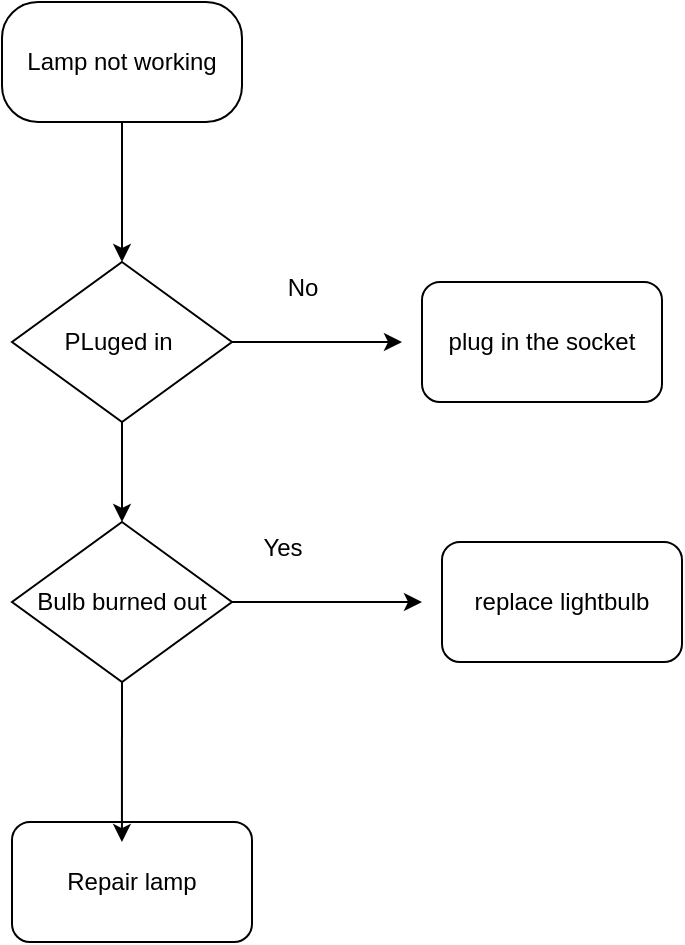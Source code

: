 <mxfile version="26.0.16">
  <diagram name="Page-1" id="9xlMEBWCjZGlRFJOnJp9">
    <mxGraphModel dx="1434" dy="772" grid="1" gridSize="10" guides="1" tooltips="1" connect="1" arrows="1" fold="1" page="1" pageScale="1" pageWidth="850" pageHeight="1100" math="0" shadow="0">
      <root>
        <mxCell id="0" />
        <mxCell id="1" parent="0" />
        <mxCell id="Vqhq42WL_LvxCALewbpw-2" style="edgeStyle=orthogonalEdgeStyle;rounded=0;orthogonalLoop=1;jettySize=auto;html=1;exitX=0.5;exitY=1;exitDx=0;exitDy=0;entryX=0.5;entryY=0;entryDx=0;entryDy=0;" edge="1" parent="1" source="Vqhq42WL_LvxCALewbpw-1" target="Vqhq42WL_LvxCALewbpw-3">
          <mxGeometry relative="1" as="geometry">
            <mxPoint x="410" y="190" as="targetPoint" />
          </mxGeometry>
        </mxCell>
        <mxCell id="Vqhq42WL_LvxCALewbpw-1" value="Lamp not working" style="rounded=1;whiteSpace=wrap;html=1;arcSize=30;" vertex="1" parent="1">
          <mxGeometry x="350" y="70" width="120" height="60" as="geometry" />
        </mxCell>
        <mxCell id="Vqhq42WL_LvxCALewbpw-5" style="edgeStyle=orthogonalEdgeStyle;rounded=0;orthogonalLoop=1;jettySize=auto;html=1;exitX=0.5;exitY=1;exitDx=0;exitDy=0;entryX=0.5;entryY=0;entryDx=0;entryDy=0;" edge="1" parent="1" source="Vqhq42WL_LvxCALewbpw-3" target="Vqhq42WL_LvxCALewbpw-4">
          <mxGeometry relative="1" as="geometry" />
        </mxCell>
        <mxCell id="Vqhq42WL_LvxCALewbpw-7" style="edgeStyle=orthogonalEdgeStyle;rounded=0;orthogonalLoop=1;jettySize=auto;html=1;exitX=1;exitY=0.5;exitDx=0;exitDy=0;" edge="1" parent="1" source="Vqhq42WL_LvxCALewbpw-3">
          <mxGeometry relative="1" as="geometry">
            <mxPoint x="550" y="240" as="targetPoint" />
          </mxGeometry>
        </mxCell>
        <mxCell id="Vqhq42WL_LvxCALewbpw-3" value="PLuged in&amp;nbsp;" style="rhombus;whiteSpace=wrap;html=1;" vertex="1" parent="1">
          <mxGeometry x="355" y="200" width="110" height="80" as="geometry" />
        </mxCell>
        <mxCell id="Vqhq42WL_LvxCALewbpw-11" style="edgeStyle=orthogonalEdgeStyle;rounded=0;orthogonalLoop=1;jettySize=auto;html=1;exitX=1;exitY=0.5;exitDx=0;exitDy=0;" edge="1" parent="1" source="Vqhq42WL_LvxCALewbpw-4">
          <mxGeometry relative="1" as="geometry">
            <mxPoint x="560" y="370" as="targetPoint" />
          </mxGeometry>
        </mxCell>
        <mxCell id="Vqhq42WL_LvxCALewbpw-4" value="Bulb burned out" style="rhombus;whiteSpace=wrap;html=1;" vertex="1" parent="1">
          <mxGeometry x="355" y="330" width="110" height="80" as="geometry" />
        </mxCell>
        <mxCell id="Vqhq42WL_LvxCALewbpw-8" value="plug in the socket" style="rounded=1;whiteSpace=wrap;html=1;" vertex="1" parent="1">
          <mxGeometry x="560" y="210" width="120" height="60" as="geometry" />
        </mxCell>
        <mxCell id="Vqhq42WL_LvxCALewbpw-9" value="Repair lamp" style="rounded=1;whiteSpace=wrap;html=1;" vertex="1" parent="1">
          <mxGeometry x="355" y="480" width="120" height="60" as="geometry" />
        </mxCell>
        <mxCell id="Vqhq42WL_LvxCALewbpw-10" value="replace lightbulb" style="rounded=1;whiteSpace=wrap;html=1;" vertex="1" parent="1">
          <mxGeometry x="570" y="340" width="120" height="60" as="geometry" />
        </mxCell>
        <mxCell id="Vqhq42WL_LvxCALewbpw-12" style="edgeStyle=orthogonalEdgeStyle;rounded=0;orthogonalLoop=1;jettySize=auto;html=1;exitX=0.5;exitY=1;exitDx=0;exitDy=0;entryX=0.458;entryY=0.167;entryDx=0;entryDy=0;entryPerimeter=0;" edge="1" parent="1" source="Vqhq42WL_LvxCALewbpw-4" target="Vqhq42WL_LvxCALewbpw-9">
          <mxGeometry relative="1" as="geometry" />
        </mxCell>
        <mxCell id="Vqhq42WL_LvxCALewbpw-13" value="No" style="text;html=1;align=center;verticalAlign=middle;resizable=0;points=[];autosize=1;strokeColor=none;fillColor=none;" vertex="1" parent="1">
          <mxGeometry x="480" y="198" width="40" height="30" as="geometry" />
        </mxCell>
        <mxCell id="Vqhq42WL_LvxCALewbpw-14" value="Yes" style="text;html=1;align=center;verticalAlign=middle;resizable=0;points=[];autosize=1;strokeColor=none;fillColor=none;" vertex="1" parent="1">
          <mxGeometry x="470" y="328" width="40" height="30" as="geometry" />
        </mxCell>
      </root>
    </mxGraphModel>
  </diagram>
</mxfile>
